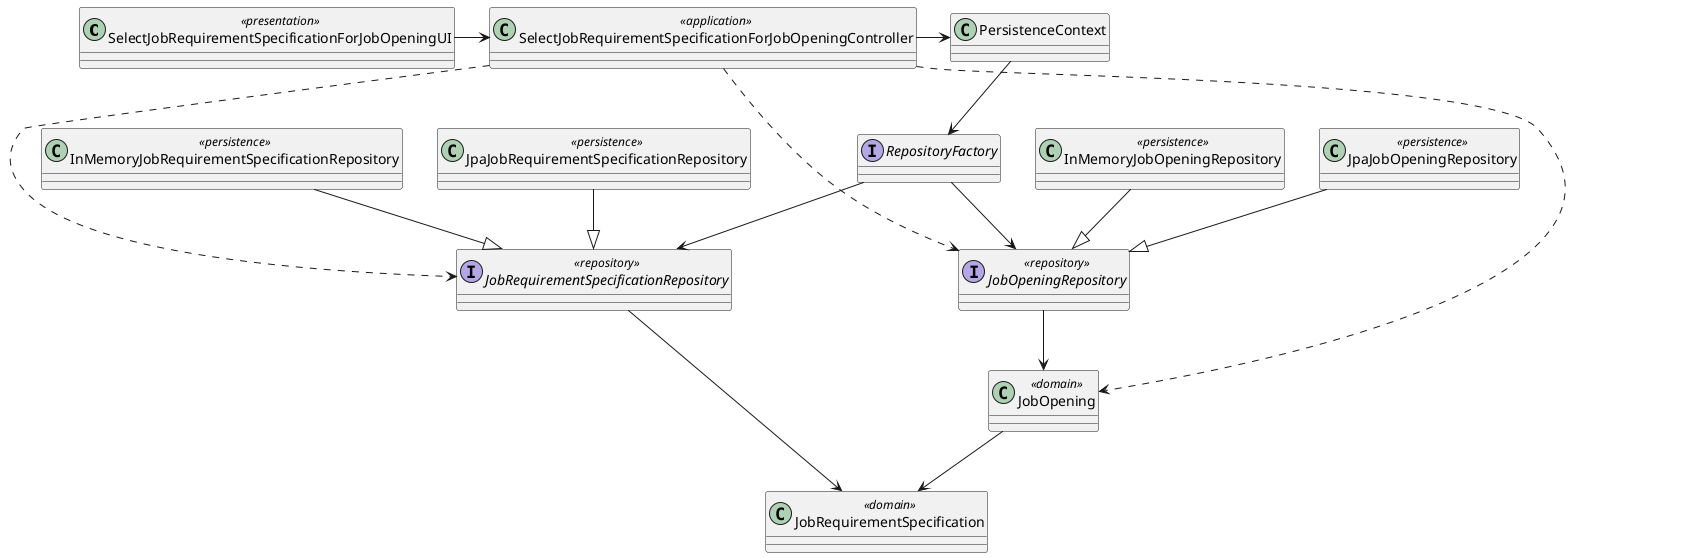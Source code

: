@startuml
'https://plantuml.com/class-diagram

class SelectJobRequirementSpecificationForJobOpeningUI <<presentation>>
class SelectJobRequirementSpecificationForJobOpeningController <<application>>
class PersistenceContext
interface RepositoryFactory
interface JobOpeningRepository <<repository>>
interface JobRequirementSpecificationRepository <<repository>>
class InMemoryJobOpeningRepository <<persistence>>
class JpaJobOpeningRepository <<persistence>>
class InMemoryJobRequirementSpecificationRepository <<persistence>>
class JpaJobRequirementSpecificationRepository <<persistence>>
class JobOpening <<domain>>
class JobRequirementSpecification <<domain>>

SelectJobRequirementSpecificationForJobOpeningUI -> SelectJobRequirementSpecificationForJobOpeningController
SelectJobRequirementSpecificationForJobOpeningController -> PersistenceContext
PersistenceContext --> RepositoryFactory
SelectJobRequirementSpecificationForJobOpeningController ..> JobOpeningRepository
SelectJobRequirementSpecificationForJobOpeningController ..> JobRequirementSpecificationRepository
RepositoryFactory --> JobOpeningRepository
RepositoryFactory --> JobRequirementSpecificationRepository
SelectJobRequirementSpecificationForJobOpeningController ..> JobOpening
JobOpeningRepository --> JobOpening
JobRequirementSpecificationRepository --> JobRequirementSpecification
JpaJobOpeningRepository --|> JobOpeningRepository
InMemoryJobOpeningRepository --|> JobOpeningRepository
InMemoryJobRequirementSpecificationRepository --|> JobRequirementSpecificationRepository
JpaJobRequirementSpecificationRepository --|> JobRequirementSpecificationRepository
JobOpening --> JobRequirementSpecification

@enduml